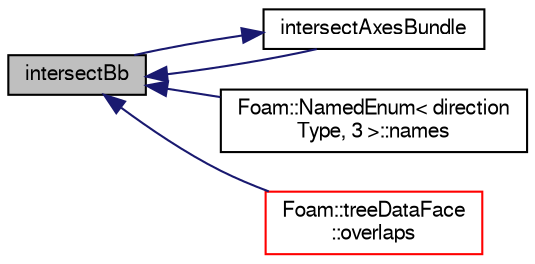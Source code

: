 digraph "intersectBb"
{
  bgcolor="transparent";
  edge [fontname="FreeSans",fontsize="10",labelfontname="FreeSans",labelfontsize="10"];
  node [fontname="FreeSans",fontsize="10",shape=record];
  rankdir="LR";
  Node53 [label="intersectBb",height=0.2,width=0.4,color="black", fillcolor="grey75", style="filled", fontcolor="black"];
  Node53 -> Node54 [dir="back",color="midnightblue",fontsize="10",style="solid",fontname="FreeSans"];
  Node54 [label="intersectAxesBundle",height=0.2,width=0.4,color="black",URL="$a25522.html#a9dee5658f90fecf99dc7ed9262fee6e3",tooltip="Intersect triangle with parallel edges aligned with axis i0. "];
  Node54 -> Node53 [dir="back",color="midnightblue",fontsize="10",style="solid",fontname="FreeSans"];
  Node53 -> Node55 [dir="back",color="midnightblue",fontsize="10",style="solid",fontname="FreeSans"];
  Node55 [label="Foam::NamedEnum\< direction\lType, 3 \>::names",height=0.2,width=0.4,color="black",URL="$a25998.html#a7350da3a0edd92cd11e6c479c9967dc8"];
  Node53 -> Node56 [dir="back",color="midnightblue",fontsize="10",style="solid",fontname="FreeSans"];
  Node56 [label="Foam::treeDataFace\l::overlaps",height=0.2,width=0.4,color="red",URL="$a25042.html#a1915c0938452ba641c6ccf39df02dfad",tooltip="Does (bb of) shape at index overlap bb. "];
}
